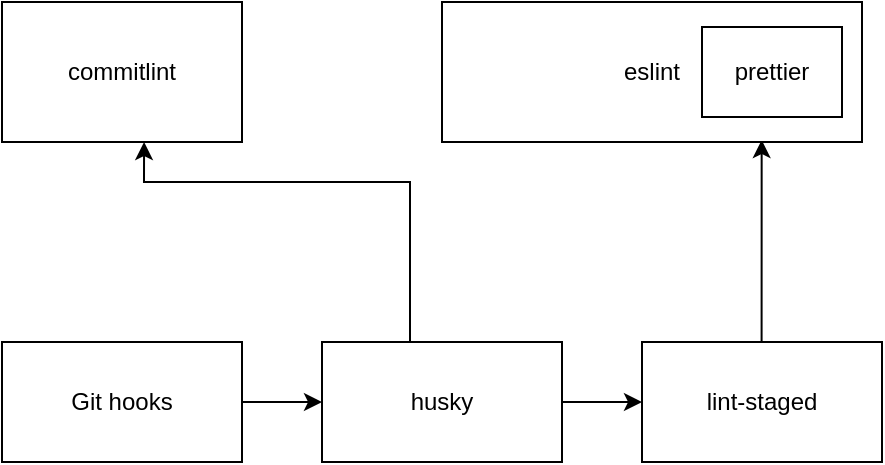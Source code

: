 <mxfile version="20.5.3" type="github">
  <diagram id="DfwZNDIGuKffBZq2B06u" name="第 1 页">
    <mxGraphModel dx="1426" dy="794" grid="1" gridSize="10" guides="1" tooltips="1" connect="1" arrows="1" fold="1" page="1" pageScale="1" pageWidth="827" pageHeight="1169" math="0" shadow="0">
      <root>
        <mxCell id="0" />
        <mxCell id="1" parent="0" />
        <mxCell id="F5QInRRmhEBfZ5XSKFRK-19" style="edgeStyle=orthogonalEdgeStyle;rounded=0;orthogonalLoop=1;jettySize=auto;html=1;entryX=0;entryY=0.5;entryDx=0;entryDy=0;" edge="1" parent="1" source="F5QInRRmhEBfZ5XSKFRK-1" target="F5QInRRmhEBfZ5XSKFRK-3">
          <mxGeometry relative="1" as="geometry" />
        </mxCell>
        <mxCell id="F5QInRRmhEBfZ5XSKFRK-24" style="edgeStyle=orthogonalEdgeStyle;rounded=0;orthogonalLoop=1;jettySize=auto;html=1;entryX=0.642;entryY=1;entryDx=0;entryDy=0;entryPerimeter=0;" edge="1" parent="1">
          <mxGeometry relative="1" as="geometry">
            <mxPoint x="414" y="390" as="sourcePoint" />
            <mxPoint x="281.04" y="290" as="targetPoint" />
            <Array as="points">
              <mxPoint x="414" y="310" />
              <mxPoint x="281" y="310" />
            </Array>
          </mxGeometry>
        </mxCell>
        <mxCell id="F5QInRRmhEBfZ5XSKFRK-1" value="husky" style="rounded=0;whiteSpace=wrap;html=1;" vertex="1" parent="1">
          <mxGeometry x="370" y="390" width="120" height="60" as="geometry" />
        </mxCell>
        <mxCell id="F5QInRRmhEBfZ5XSKFRK-12" style="edgeStyle=orthogonalEdgeStyle;rounded=0;orthogonalLoop=1;jettySize=auto;html=1;entryX=0;entryY=0.5;entryDx=0;entryDy=0;" edge="1" parent="1" source="F5QInRRmhEBfZ5XSKFRK-2" target="F5QInRRmhEBfZ5XSKFRK-1">
          <mxGeometry relative="1" as="geometry" />
        </mxCell>
        <mxCell id="F5QInRRmhEBfZ5XSKFRK-2" value="Git hooks" style="rounded=0;whiteSpace=wrap;html=1;" vertex="1" parent="1">
          <mxGeometry x="210" y="390" width="120" height="60" as="geometry" />
        </mxCell>
        <mxCell id="F5QInRRmhEBfZ5XSKFRK-15" style="edgeStyle=orthogonalEdgeStyle;rounded=0;orthogonalLoop=1;jettySize=auto;html=1;entryX=0.881;entryY=0.986;entryDx=0;entryDy=0;entryPerimeter=0;" edge="1" parent="1">
          <mxGeometry relative="1" as="geometry">
            <mxPoint x="591" y="390" as="sourcePoint" />
            <mxPoint x="589.83" y="289.02" as="targetPoint" />
            <Array as="points">
              <mxPoint x="590" y="390" />
            </Array>
          </mxGeometry>
        </mxCell>
        <mxCell id="F5QInRRmhEBfZ5XSKFRK-3" value="lint-staged" style="rounded=0;whiteSpace=wrap;html=1;" vertex="1" parent="1">
          <mxGeometry x="530" y="390" width="120" height="60" as="geometry" />
        </mxCell>
        <mxCell id="F5QInRRmhEBfZ5XSKFRK-10" value="eslint" style="rounded=0;whiteSpace=wrap;html=1;" vertex="1" parent="1">
          <mxGeometry x="430" y="220" width="210" height="70" as="geometry" />
        </mxCell>
        <mxCell id="F5QInRRmhEBfZ5XSKFRK-14" value="prettier" style="rounded=0;whiteSpace=wrap;html=1;" vertex="1" parent="1">
          <mxGeometry x="560" y="232.5" width="70" height="45" as="geometry" />
        </mxCell>
        <mxCell id="F5QInRRmhEBfZ5XSKFRK-16" value="commitlint" style="rounded=0;whiteSpace=wrap;html=1;" vertex="1" parent="1">
          <mxGeometry x="210" y="220" width="120" height="70" as="geometry" />
        </mxCell>
      </root>
    </mxGraphModel>
  </diagram>
</mxfile>
